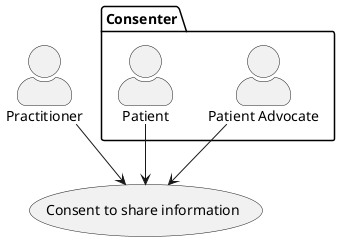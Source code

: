 @startuml

skinparam actorStyle awesome

actor Practitioner as pra
package Consenter {
  actor "Patient Advocate" as pad
  actor Patient as pat
}

usecase "Consent to share information" as CON

pat --> CON
pad --> CON
pra --> CON

@enduml
